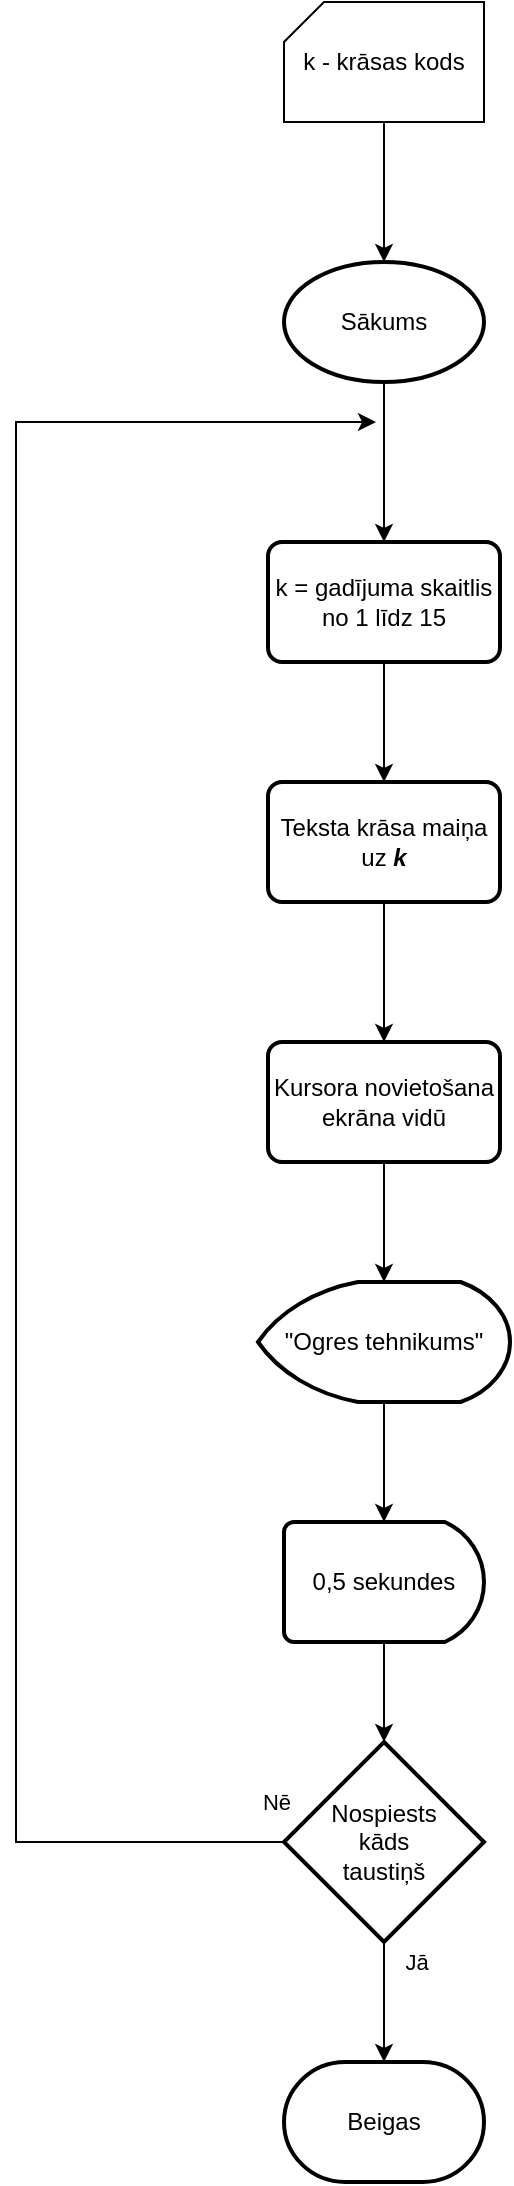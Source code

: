 <mxfile version="22.0.2" type="device">
  <diagram name="Page-1" id="19y7qQMcVR_7YLHB72S_">
    <mxGraphModel dx="349" dy="596" grid="1" gridSize="10" guides="1" tooltips="1" connect="1" arrows="1" fold="1" page="1" pageScale="1" pageWidth="827" pageHeight="1169" math="0" shadow="0">
      <root>
        <mxCell id="0" />
        <mxCell id="1" parent="0" />
        <mxCell id="EH4G-hXS7_joCys5I5TP-1" value="k - krāsas kods" style="verticalLabelPosition=middle;verticalAlign=middle;html=1;shape=card;whiteSpace=wrap;size=20;arcSize=12;labelPosition=center;align=center;" vertex="1" parent="1">
          <mxGeometry x="364" y="60" width="100" height="60" as="geometry" />
        </mxCell>
        <mxCell id="EH4G-hXS7_joCys5I5TP-5" style="edgeStyle=orthogonalEdgeStyle;rounded=0;orthogonalLoop=1;jettySize=auto;html=1;entryX=0.5;entryY=0;entryDx=0;entryDy=0;" edge="1" parent="1" source="EH4G-hXS7_joCys5I5TP-2" target="EH4G-hXS7_joCys5I5TP-3">
          <mxGeometry relative="1" as="geometry" />
        </mxCell>
        <mxCell id="EH4G-hXS7_joCys5I5TP-2" value="Sākums" style="strokeWidth=2;html=1;shape=mxgraph.flowchart.start_1;whiteSpace=wrap;" vertex="1" parent="1">
          <mxGeometry x="364" y="190" width="100" height="60" as="geometry" />
        </mxCell>
        <mxCell id="EH4G-hXS7_joCys5I5TP-8" style="edgeStyle=orthogonalEdgeStyle;rounded=0;orthogonalLoop=1;jettySize=auto;html=1;entryX=0.5;entryY=0;entryDx=0;entryDy=0;" edge="1" parent="1" source="EH4G-hXS7_joCys5I5TP-3" target="EH4G-hXS7_joCys5I5TP-6">
          <mxGeometry relative="1" as="geometry" />
        </mxCell>
        <mxCell id="EH4G-hXS7_joCys5I5TP-3" value="k = gadījuma skaitlis no 1 līdz 15" style="rounded=1;whiteSpace=wrap;html=1;absoluteArcSize=1;arcSize=14;strokeWidth=2;" vertex="1" parent="1">
          <mxGeometry x="356" y="330" width="116" height="60" as="geometry" />
        </mxCell>
        <mxCell id="EH4G-hXS7_joCys5I5TP-4" style="edgeStyle=orthogonalEdgeStyle;rounded=0;orthogonalLoop=1;jettySize=auto;html=1;entryX=0.5;entryY=0;entryDx=0;entryDy=0;entryPerimeter=0;" edge="1" parent="1" source="EH4G-hXS7_joCys5I5TP-1" target="EH4G-hXS7_joCys5I5TP-2">
          <mxGeometry relative="1" as="geometry" />
        </mxCell>
        <mxCell id="EH4G-hXS7_joCys5I5TP-9" style="edgeStyle=orthogonalEdgeStyle;rounded=0;orthogonalLoop=1;jettySize=auto;html=1;entryX=0.5;entryY=0;entryDx=0;entryDy=0;" edge="1" parent="1" source="EH4G-hXS7_joCys5I5TP-6" target="EH4G-hXS7_joCys5I5TP-7">
          <mxGeometry relative="1" as="geometry" />
        </mxCell>
        <mxCell id="EH4G-hXS7_joCys5I5TP-6" value="Teksta krāsa maiņa uz &lt;b&gt;&lt;i&gt;k&lt;/i&gt;&lt;/b&gt;" style="rounded=1;whiteSpace=wrap;html=1;absoluteArcSize=1;arcSize=14;strokeWidth=2;" vertex="1" parent="1">
          <mxGeometry x="356" y="450" width="116" height="60" as="geometry" />
        </mxCell>
        <mxCell id="EH4G-hXS7_joCys5I5TP-7" value="Kursora novietošana ekrāna vidū" style="rounded=1;whiteSpace=wrap;html=1;absoluteArcSize=1;arcSize=14;strokeWidth=2;" vertex="1" parent="1">
          <mxGeometry x="356" y="580" width="116" height="60" as="geometry" />
        </mxCell>
        <mxCell id="EH4G-hXS7_joCys5I5TP-10" value="&quot;Ogres tehnikums&quot;" style="strokeWidth=2;html=1;shape=mxgraph.flowchart.display;whiteSpace=wrap;" vertex="1" parent="1">
          <mxGeometry x="351" y="700" width="126" height="60" as="geometry" />
        </mxCell>
        <mxCell id="EH4G-hXS7_joCys5I5TP-11" style="edgeStyle=orthogonalEdgeStyle;rounded=0;orthogonalLoop=1;jettySize=auto;html=1;entryX=0.5;entryY=0;entryDx=0;entryDy=0;entryPerimeter=0;" edge="1" parent="1" source="EH4G-hXS7_joCys5I5TP-7" target="EH4G-hXS7_joCys5I5TP-10">
          <mxGeometry relative="1" as="geometry" />
        </mxCell>
        <mxCell id="EH4G-hXS7_joCys5I5TP-12" value="0,5 sekundes" style="strokeWidth=2;html=1;shape=mxgraph.flowchart.delay;whiteSpace=wrap;" vertex="1" parent="1">
          <mxGeometry x="364" y="820" width="100" height="60" as="geometry" />
        </mxCell>
        <mxCell id="EH4G-hXS7_joCys5I5TP-13" style="edgeStyle=orthogonalEdgeStyle;rounded=0;orthogonalLoop=1;jettySize=auto;html=1;entryX=0.5;entryY=0;entryDx=0;entryDy=0;entryPerimeter=0;" edge="1" parent="1" source="EH4G-hXS7_joCys5I5TP-10" target="EH4G-hXS7_joCys5I5TP-12">
          <mxGeometry relative="1" as="geometry" />
        </mxCell>
        <mxCell id="EH4G-hXS7_joCys5I5TP-17" value="Nē" style="edgeStyle=elbowEdgeStyle;rounded=0;orthogonalLoop=1;jettySize=auto;html=1;" edge="1" parent="1" source="EH4G-hXS7_joCys5I5TP-14">
          <mxGeometry x="-0.992" y="-20" relative="1" as="geometry">
            <mxPoint x="410" y="270" as="targetPoint" />
            <Array as="points">
              <mxPoint x="230" y="610" />
            </Array>
            <mxPoint as="offset" />
          </mxGeometry>
        </mxCell>
        <mxCell id="EH4G-hXS7_joCys5I5TP-18" value="Jā" style="edgeStyle=orthogonalEdgeStyle;rounded=0;orthogonalLoop=1;jettySize=auto;html=1;" edge="1" parent="1" source="EH4G-hXS7_joCys5I5TP-14">
          <mxGeometry x="-0.669" y="16" relative="1" as="geometry">
            <mxPoint x="414" y="1090" as="targetPoint" />
            <mxPoint as="offset" />
          </mxGeometry>
        </mxCell>
        <mxCell id="EH4G-hXS7_joCys5I5TP-14" value="Nospiests &lt;br&gt;kāds &lt;br&gt;taustiņš" style="strokeWidth=2;html=1;shape=mxgraph.flowchart.decision;whiteSpace=wrap;" vertex="1" parent="1">
          <mxGeometry x="364" y="930" width="100" height="100" as="geometry" />
        </mxCell>
        <mxCell id="EH4G-hXS7_joCys5I5TP-15" style="edgeStyle=orthogonalEdgeStyle;rounded=0;orthogonalLoop=1;jettySize=auto;html=1;entryX=0.5;entryY=0;entryDx=0;entryDy=0;entryPerimeter=0;" edge="1" parent="1" source="EH4G-hXS7_joCys5I5TP-12" target="EH4G-hXS7_joCys5I5TP-14">
          <mxGeometry relative="1" as="geometry" />
        </mxCell>
        <mxCell id="EH4G-hXS7_joCys5I5TP-19" value="Beigas" style="strokeWidth=2;html=1;shape=mxgraph.flowchart.terminator;whiteSpace=wrap;" vertex="1" parent="1">
          <mxGeometry x="364" y="1090" width="100" height="60" as="geometry" />
        </mxCell>
      </root>
    </mxGraphModel>
  </diagram>
</mxfile>
